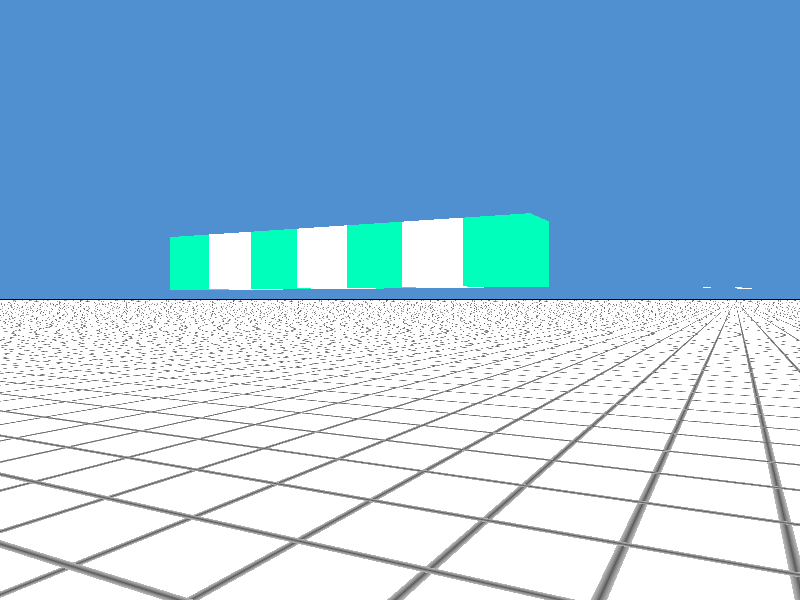 //--------------------------------------------------------------------------
// Millipede scene
//--------------------------------------------------------------------------

#version 3.7;
global_settings{
  assumed_gamma 1.0
  photons {    spacing 0.01 }
  max_trace_level 20}
#default{ finish{ ambient 0.1 diffuse 0.9 conserve_energy}}

//--------------------------------------------------------------------------
#include "colors.inc"
#include "textures.inc"
#include "glass.inc"
#include "metals.inc"
#include "golds.inc"
#include "stones.inc"
#include "woods.inc"
#include "shapes.inc"
#include "shapes2.inc"
#include "functions.inc"
#include "math.inc"
#include "transforms.inc"
//--------------------------------------------------------------------------

#declare Camera_Position = < 8.00, 0,-15.00> ;
#declare Camera_Look_At  = < 0.00, 0.00,  0.00> ;
#declare Camera_Angle    =  65 ;

camera{ location Camera_Position
  right    x*image_width/image_height
  angle    Camera_Angle
  look_at  Camera_Look_At
}

//--------------------------------------------------------------------------
#declare RasterScale = 1.2;
#declare RasterHalfLine  = 0.04;
#declare RasterHalfLineZ = 0.04;

#macro Raster1(RScale, HLine)
       pigment{ gradient x scale RScale
                color_map{[0.000   color rgbt<1,1,1,0>*0.9]
                          [0+HLine color rgbt<1,1,1,0>*0.9]
                          [0+HLine color rgbt<1,1,1,1>*0.9 ]
                          [1-HLine color rgbt<1,1,1,1>*0.9]
                          [1-HLine color rgbt<1,1,1,0>*0.9]
                          [1.000   color rgbt<1,1,1,0>*0.9]} }
#end
#macro Raster2(RScale, HLine)
         pigment{ gradient x scale RScale
                color_map{[0.000   color rgbt<1,1,1,0>*0.1]
                          [0+HLine color rgbt<1,1,1,0>*0.5]
                          [0+HLine color rgbt<1,1,1,1>*0.5]
                          [1-HLine color rgbt<1,1,1,1>*0.5]
                          [1-HLine color rgbt<1,1,1,0>*0.5]
                          [1.000   color rgbt<1,1,1,0>*0.1]} }

#end

plane { <0,1,0>, -2
  texture { pigment{color White*1.1}
    finish {ambient 0.1 diffuse 0.9}}
  texture { Raster2(RasterScale,RasterHalfLine ) rotate<0,0,0> }
  texture { Raster2(RasterScale,RasterHalfLineZ) rotate<0,90,0>}
  
  finish{
    reflection 0.3
  }
}


plane{<0,1,0>,1 hollow  // 
      
        texture{ pigment {color rgb<0.1,0.35,0.8>*0.8}
                          finish {ambient 1  diffuse 0}
               } // end texture 1

        texture{ pigment{ bozo turbulence 0.75
                          octaves 6  omega 0.7 lambda 2 
                          color_map {
                          [0.0  color rgb <0.95, 0.95, 0.95> ]
                          [0.05  color rgb <1, 1, 1>*1.25 ]
                          [0.15 color rgb <0.85, 0.85, 0.85> ]
                          [0.55 color rgbt <1, 1, 1, 1>*1 ]
                          [1.0 color rgbt <1, 1, 1, 1>*1 ]
                          } // end color_map 
                         translate< 3, 0,-1>
                         scale <0.3, 0.4, 0.2>*50
                        } // end pigment
                 finish {ambient 1 diffuse 0}
               } // end texture 2

      scale 10000}  

// fog at the horizon     
fog{distance 300000 color White}

//--------------------------------------------------------------------------

#declare DEFORMABLE_TEXTURE =
texture {
    pigment{rgbt<1,1,1,0.9>}
    finish {
      phong 1 phong_size 30
      reflection{0.01, 0.7 fresnel}}}

#declare DEFORMABLE_INTERIOR = 
  interior {
    ior 1.4
    fade_color rgb<1,0,1>
    fade_distance 0.1
    fade_power 1001}  

object {
  box{<-1.5,-0.5,-0.5>,<-0.5,0.5,0.5>}
  translate<0,0.7,-6>
  texture {
  		pigment { color red 0/255 green 255/255 blue 127/255}
  		finish { phong 1 phong_size 250 specular 0.9 roughness 0.0005 metallic ambient .2 diffuse 0.9 reflection 0.005}
	}
}

object {
  box{<-0.5,-0.5,-0.5>,<0.5,0.5,0.5>}
  translate<0,0.7,-6>
  texture{DEFORMABLE_TEXTURE}
  interior{DEFORMABLE_INTERIOR}
  photons {
    target
    reflection on
    refraction on}
}

object {
  box{<0.5,-0.5,-0.5>,<1.5,0.5,0.5>}
  translate<0,0.7,-6>
  texture {
  		pigment { color red 0/255 green 255/255 blue 127/255}
  		finish { phong 1 phong_size 250 specular 0.9 roughness 0.0005 metallic ambient .2 diffuse 0.9 reflection 0.005}
	}
}
object {
  box{<1.5,-0.5,-0.5>,<2.5,0.5,0.5>}
  translate<0,0.7,-6>
  texture{DEFORMABLE_TEXTURE}
  interior{DEFORMABLE_INTERIOR}
  photons {
    target
    reflection on
    refraction on}
}

object {
  box{<2.5,-0.5,-0.5>,<3.5,0.5,0.5>}
  translate<0,0.7,-6>
  texture {
  		pigment { color red 0/255 green 255/255 blue 127/255}
  		finish { phong 1 phong_size 250 specular 0.9 roughness 0.0005 metallic ambient .2 diffuse 0.9 reflection 0.005}
	}
}

object {
  box{<3.5,-0.5,-0.5>,<4.5,0.5,0.5>}
  translate<0,0.7,-6>
  texture{DEFORMABLE_TEXTURE}
  interior{DEFORMABLE_INTERIOR}
  photons {
    target
    reflection on
    refraction on}
}

object {
  box{<4.5,-0.5,-0.5>,<5.5,0.5,0.5>}
  translate<0,0.7,-6>
  texture {
  		pigment { color red 0/255 green 255/255 blue 127/255}
  		finish { phong 1 phong_size 250 specular 0.9 roughness 0.0005 metallic ambient .2 diffuse 0.9 reflection 0.005}
	}
}


//--------------------------------------------------------------------------

// light_source{<2800,2500,-700> color White*0.3 parallel point_at 0 shadowless}

light_source{<20,50,-10> color White*0.8
  area_light <10, 0, 0>, <0, 0, 10>, 10, 10
  adaptive 1
  photons {
    reflection on
    refraction on}
  jitter}
